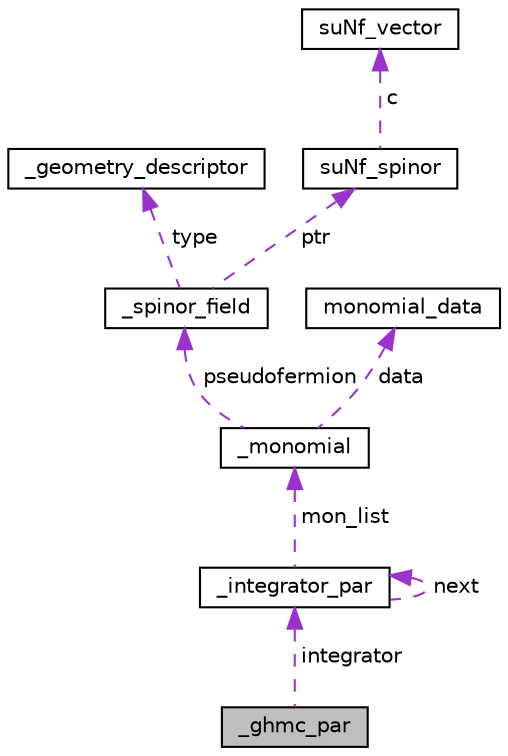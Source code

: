 digraph "_ghmc_par"
{
 // LATEX_PDF_SIZE
  edge [fontname="Helvetica",fontsize="10",labelfontname="Helvetica",labelfontsize="10"];
  node [fontname="Helvetica",fontsize="10",shape=record];
  Node1 [label="_ghmc_par",height=0.2,width=0.4,color="black", fillcolor="grey75", style="filled", fontcolor="black",tooltip=" "];
  Node2 -> Node1 [dir="back",color="darkorchid3",fontsize="10",style="dashed",label=" integrator" ];
  Node2 [label="_integrator_par",height=0.2,width=0.4,color="black", fillcolor="white", style="filled",URL="$db/d4a/struct__integrator__par.html",tooltip=" "];
  Node3 -> Node2 [dir="back",color="darkorchid3",fontsize="10",style="dashed",label=" mon_list" ];
  Node3 [label="_monomial",height=0.2,width=0.4,color="black", fillcolor="white", style="filled",URL="$dc/df2/struct__monomial.html",tooltip=" "];
  Node4 -> Node3 [dir="back",color="darkorchid3",fontsize="10",style="dashed",label=" pseudofermion" ];
  Node4 [label="_spinor_field",height=0.2,width=0.4,color="black", fillcolor="white", style="filled",URL="$d3/d33/struct__spinor__field.html",tooltip=" "];
  Node5 -> Node4 [dir="back",color="darkorchid3",fontsize="10",style="dashed",label=" type" ];
  Node5 [label="_geometry_descriptor",height=0.2,width=0.4,color="black", fillcolor="white", style="filled",URL="$db/d43/struct__geometry__descriptor.html",tooltip=" "];
  Node6 -> Node4 [dir="back",color="darkorchid3",fontsize="10",style="dashed",label=" ptr" ];
  Node6 [label="suNf_spinor",height=0.2,width=0.4,color="black", fillcolor="white", style="filled",URL="$d8/dd1/structsuNf__spinor.html",tooltip=" "];
  Node7 -> Node6 [dir="back",color="darkorchid3",fontsize="10",style="dashed",label=" c" ];
  Node7 [label="suNf_vector",height=0.2,width=0.4,color="black", fillcolor="white", style="filled",URL="$de/d49/structsuNf__vector.html",tooltip=" "];
  Node8 -> Node3 [dir="back",color="darkorchid3",fontsize="10",style="dashed",label=" data" ];
  Node8 [label="monomial_data",height=0.2,width=0.4,color="black", fillcolor="white", style="filled",URL="$d0/d2c/structmonomial__data.html",tooltip=" "];
  Node2 -> Node2 [dir="back",color="darkorchid3",fontsize="10",style="dashed",label=" next" ];
}
